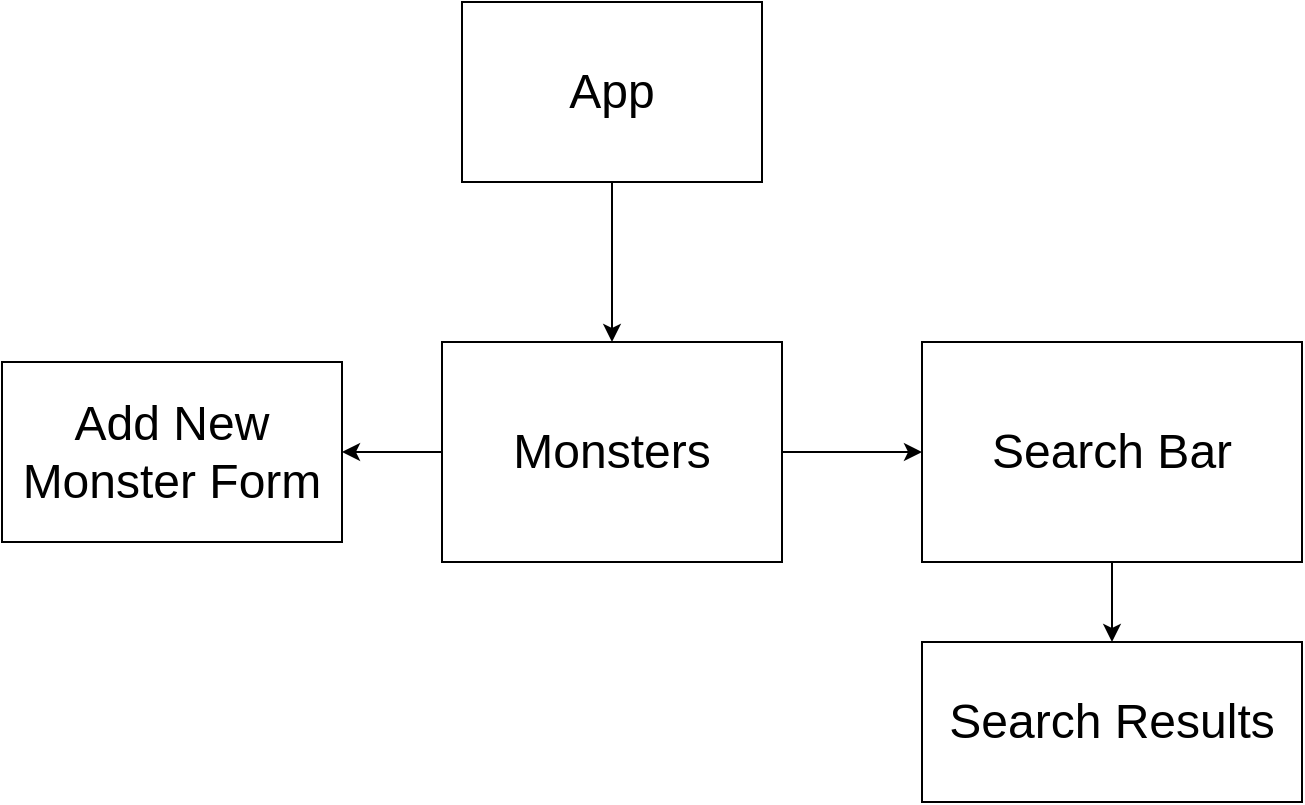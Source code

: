 <mxfile>
    <diagram id="DOaEn4Z6FeQ9PYol8GDg" name="Page-1">
        <mxGraphModel dx="1458" dy="800" grid="1" gridSize="10" guides="1" tooltips="1" connect="1" arrows="1" fold="1" page="1" pageScale="1" pageWidth="850" pageHeight="1100" math="0" shadow="0">
            <root>
                <mxCell id="0"/>
                <mxCell id="1" parent="0"/>
                <mxCell id="3" style="edgeStyle=none;html=1;" edge="1" parent="1" source="2" target="4">
                    <mxGeometry relative="1" as="geometry">
                        <mxPoint x="215" y="240" as="targetPoint"/>
                    </mxGeometry>
                </mxCell>
                <mxCell id="2" value="&lt;font style=&quot;font-size: 24px&quot;&gt;App&lt;/font&gt;" style="rounded=0;whiteSpace=wrap;html=1;" vertex="1" parent="1">
                    <mxGeometry x="140" y="40" width="150" height="90" as="geometry"/>
                </mxCell>
                <mxCell id="5" style="edgeStyle=none;html=1;exitX=1;exitY=0.5;exitDx=0;exitDy=0;fontSize=24;" edge="1" parent="1" source="4" target="6">
                    <mxGeometry relative="1" as="geometry">
                        <mxPoint x="20" y="265" as="targetPoint"/>
                    </mxGeometry>
                </mxCell>
                <mxCell id="7" style="edgeStyle=none;html=1;fontSize=24;" edge="1" parent="1" source="4">
                    <mxGeometry relative="1" as="geometry">
                        <mxPoint x="370" y="265" as="targetPoint"/>
                    </mxGeometry>
                </mxCell>
                <mxCell id="4" value="Monsters" style="rounded=0;whiteSpace=wrap;html=1;fontSize=24;direction=west;" vertex="1" parent="1">
                    <mxGeometry x="130" y="210" width="170" height="110" as="geometry"/>
                </mxCell>
                <mxCell id="6" value="Add New Monster Form" style="rounded=0;whiteSpace=wrap;html=1;fontSize=24;" vertex="1" parent="1">
                    <mxGeometry x="-90" y="220" width="170" height="90" as="geometry"/>
                </mxCell>
                <mxCell id="9" style="edgeStyle=none;html=1;fontSize=24;" edge="1" parent="1" source="8" target="10">
                    <mxGeometry relative="1" as="geometry">
                        <mxPoint x="465" y="390" as="targetPoint"/>
                    </mxGeometry>
                </mxCell>
                <mxCell id="8" value="Search Bar" style="rounded=0;whiteSpace=wrap;html=1;fontSize=24;" vertex="1" parent="1">
                    <mxGeometry x="370" y="210" width="190" height="110" as="geometry"/>
                </mxCell>
                <mxCell id="10" value="Search Results" style="rounded=0;whiteSpace=wrap;html=1;fontSize=24;" vertex="1" parent="1">
                    <mxGeometry x="370" y="360" width="190" height="80" as="geometry"/>
                </mxCell>
            </root>
        </mxGraphModel>
    </diagram>
</mxfile>